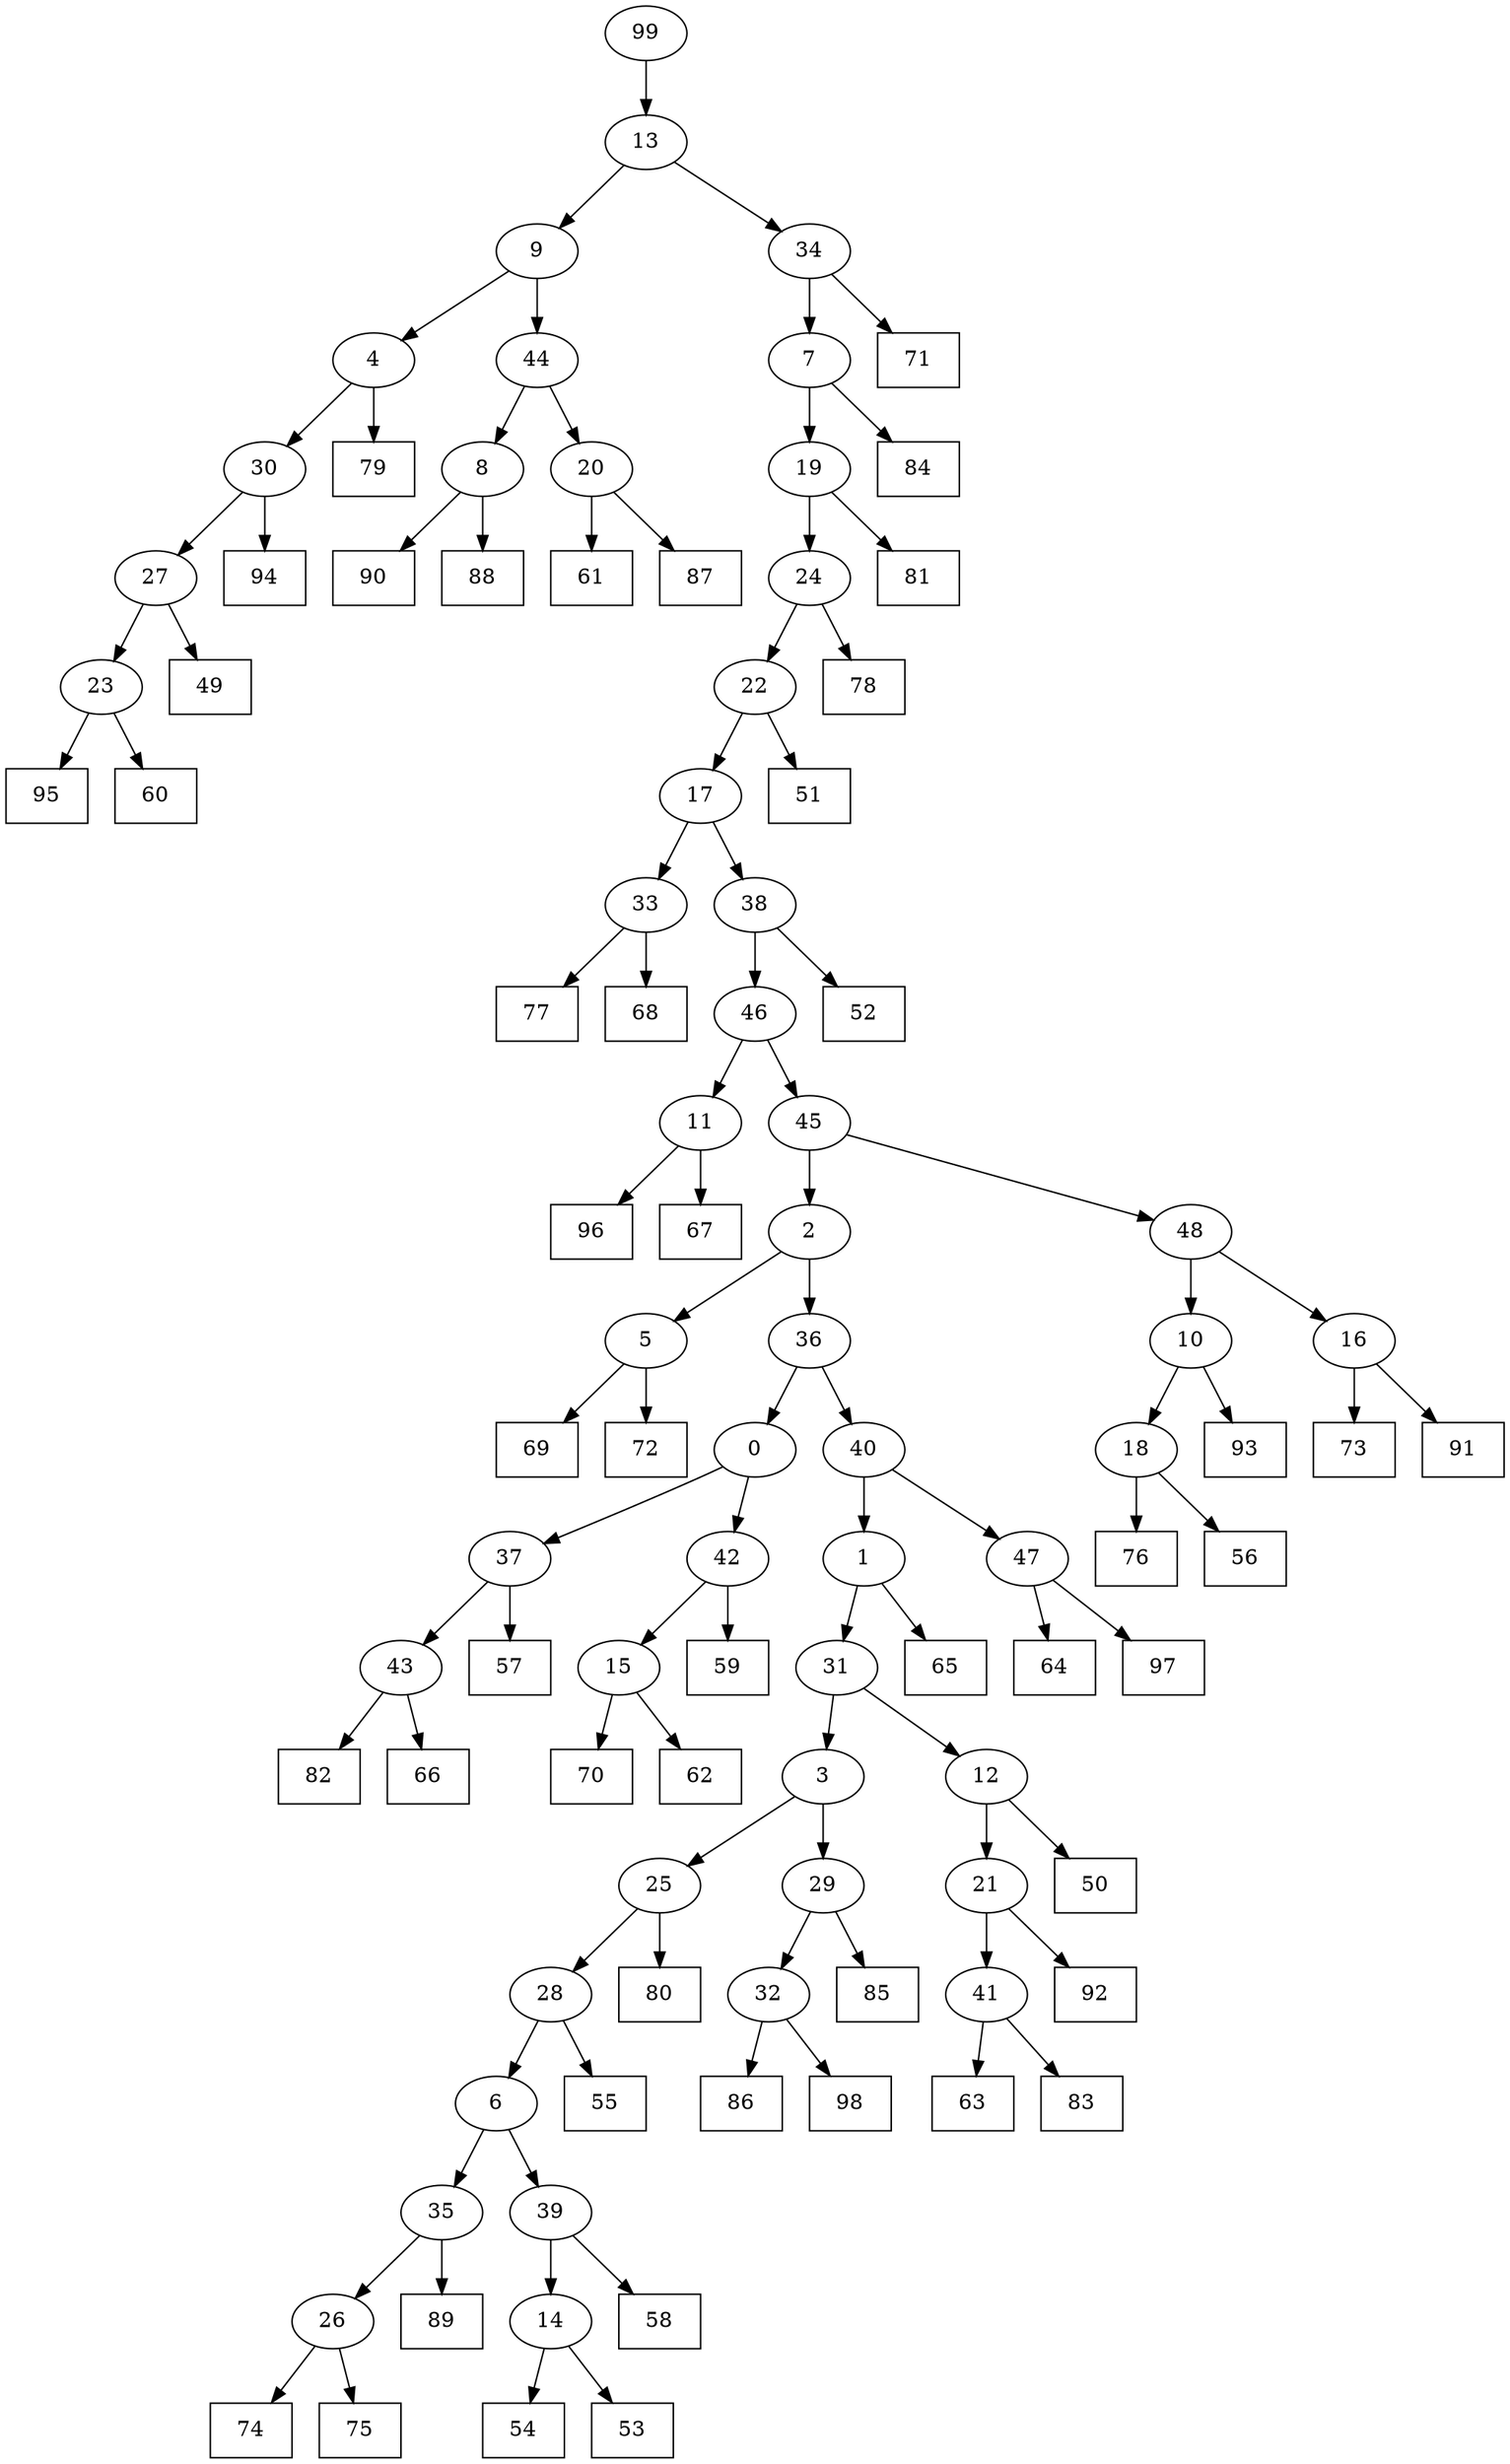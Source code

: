 digraph G {
0[label="0"];
1[label="1"];
2[label="2"];
3[label="3"];
4[label="4"];
5[label="5"];
6[label="6"];
7[label="7"];
8[label="8"];
9[label="9"];
10[label="10"];
11[label="11"];
12[label="12"];
13[label="13"];
14[label="14"];
15[label="15"];
16[label="16"];
17[label="17"];
18[label="18"];
19[label="19"];
20[label="20"];
21[label="21"];
22[label="22"];
23[label="23"];
24[label="24"];
25[label="25"];
26[label="26"];
27[label="27"];
28[label="28"];
29[label="29"];
30[label="30"];
31[label="31"];
32[label="32"];
33[label="33"];
34[label="34"];
35[label="35"];
36[label="36"];
37[label="37"];
38[label="38"];
39[label="39"];
40[label="40"];
41[label="41"];
42[label="42"];
43[label="43"];
44[label="44"];
45[label="45"];
46[label="46"];
47[label="47"];
48[label="48"];
49[shape=box,label="86"];
50[shape=box,label="90"];
51[shape=box,label="85"];
52[shape=box,label="59"];
53[shape=box,label="93"];
54[shape=box,label="98"];
55[shape=box,label="51"];
56[shape=box,label="63"];
57[shape=box,label="73"];
58[shape=box,label="74"];
59[shape=box,label="65"];
60[shape=box,label="64"];
61[shape=box,label="52"];
62[shape=box,label="54"];
63[shape=box,label="71"];
64[shape=box,label="88"];
65[shape=box,label="89"];
66[shape=box,label="53"];
67[shape=box,label="58"];
68[shape=box,label="82"];
69[shape=box,label="95"];
70[shape=box,label="61"];
71[shape=box,label="49"];
72[shape=box,label="69"];
73[shape=box,label="94"];
74[shape=box,label="76"];
75[shape=box,label="78"];
76[shape=box,label="92"];
77[shape=box,label="81"];
78[shape=box,label="79"];
79[shape=box,label="83"];
80[shape=box,label="96"];
81[shape=box,label="70"];
82[shape=box,label="67"];
83[shape=box,label="57"];
84[shape=box,label="62"];
85[shape=box,label="66"];
86[shape=box,label="60"];
87[shape=box,label="55"];
88[shape=box,label="72"];
89[shape=box,label="77"];
90[shape=box,label="80"];
91[shape=box,label="56"];
92[shape=box,label="97"];
93[shape=box,label="91"];
94[shape=box,label="68"];
95[shape=box,label="75"];
96[shape=box,label="50"];
97[shape=box,label="84"];
98[shape=box,label="87"];
99[label="99"];
43->68 ;
1->31 ;
36->0 ;
8->64 ;
26->58 ;
8->50 ;
12->96 ;
47->60 ;
10->18 ;
40->47 ;
47->92 ;
34->63 ;
31->12 ;
42->15 ;
15->84 ;
19->24 ;
24->75 ;
5->88 ;
16->93 ;
37->83 ;
48->16 ;
32->54 ;
20->70 ;
20->98 ;
18->74 ;
10->53 ;
22->55 ;
39->67 ;
4->78 ;
31->3 ;
40->1 ;
1->59 ;
14->66 ;
33->89 ;
11->80 ;
14->62 ;
3->25 ;
25->90 ;
17->33 ;
0->42 ;
38->61 ;
18->91 ;
23->69 ;
32->49 ;
38->46 ;
29->51 ;
48->10 ;
41->79 ;
30->73 ;
2->5 ;
5->72 ;
27->23 ;
15->81 ;
12->21 ;
21->76 ;
21->41 ;
11->82 ;
2->36 ;
36->40 ;
34->7 ;
45->48 ;
7->19 ;
44->8 ;
46->11 ;
41->56 ;
25->28 ;
28->87 ;
99->13 ;
13->34 ;
33->94 ;
16->57 ;
30->27 ;
23->86 ;
35->26 ;
26->95 ;
19->77 ;
46->45 ;
45->2 ;
24->22 ;
37->43 ;
43->85 ;
35->65 ;
6->39 ;
39->14 ;
7->97 ;
22->17 ;
17->38 ;
0->37 ;
3->29 ;
29->32 ;
4->30 ;
13->9 ;
9->4 ;
42->52 ;
28->6 ;
6->35 ;
27->71 ;
9->44 ;
44->20 ;
}

